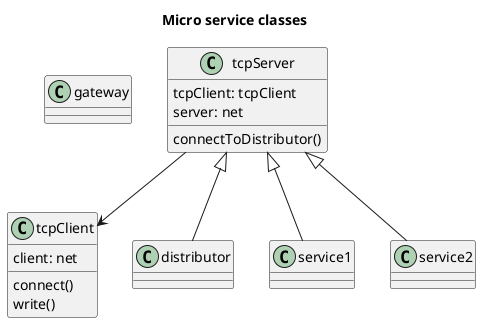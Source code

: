 /'
    @description Tcp Server Object
    @author Junhee Park (j.jobs1028/gmail.com, Qualcomm Institute)
    @since       2018. 07. 10
    @last update 2018. 07. 10
'/
@startuml
title Micro service classes

/'
gateway class. It's not a real class but, It should be defined when we talk about the Microservice Architecture.
'/
class gateway {
    
}

/'
tcpClient class
'/
class tcpClient {
    client: net
    connect()
    write()
}
/'
tcpServer class
'/
class tcpServer {
    tcpClient: tcpClient
    server: net
    connectToDistributor()
}
/'
Association class
'/
tcpServer --> tcpClient

/'
distributor class
'/
class distributor extends tcpServer {

}

/'
Service 1
'/
class service1 extends tcpServer {

}
/'
Service 2
'/
class service2 extends tcpServer {
    
}


@enduml